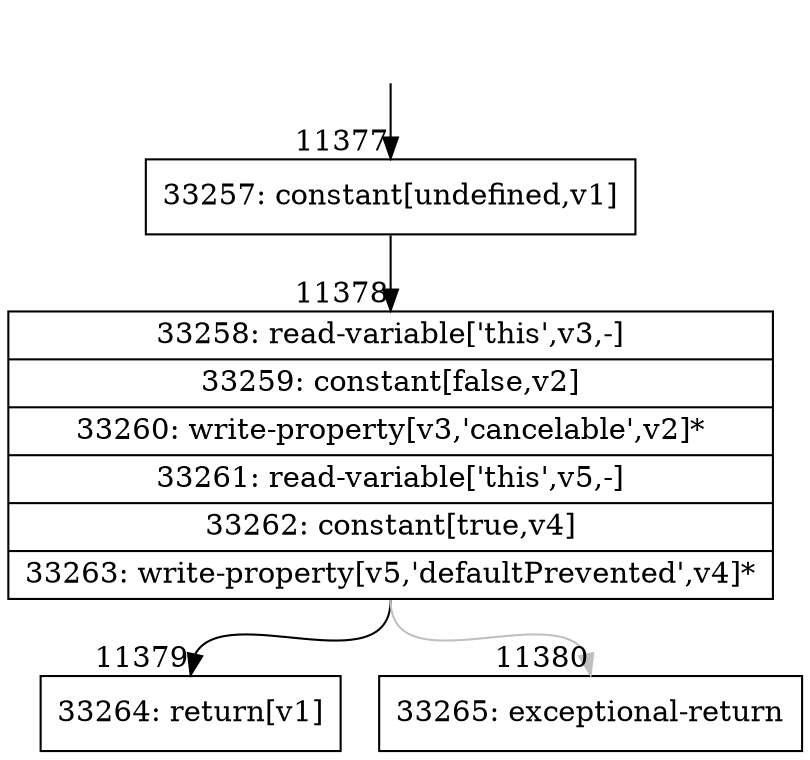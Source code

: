 digraph {
rankdir="TD"
BB_entry845[shape=none,label=""];
BB_entry845 -> BB11377 [tailport=s, headport=n, headlabel="    11377"]
BB11377 [shape=record label="{33257: constant[undefined,v1]}" ] 
BB11377 -> BB11378 [tailport=s, headport=n, headlabel="      11378"]
BB11378 [shape=record label="{33258: read-variable['this',v3,-]|33259: constant[false,v2]|33260: write-property[v3,'cancelable',v2]*|33261: read-variable['this',v5,-]|33262: constant[true,v4]|33263: write-property[v5,'defaultPrevented',v4]*}" ] 
BB11378 -> BB11379 [tailport=s, headport=n, headlabel="      11379"]
BB11378 -> BB11380 [tailport=s, headport=n, color=gray, headlabel="      11380"]
BB11379 [shape=record label="{33264: return[v1]}" ] 
BB11380 [shape=record label="{33265: exceptional-return}" ] 
//#$~ 15900
}

